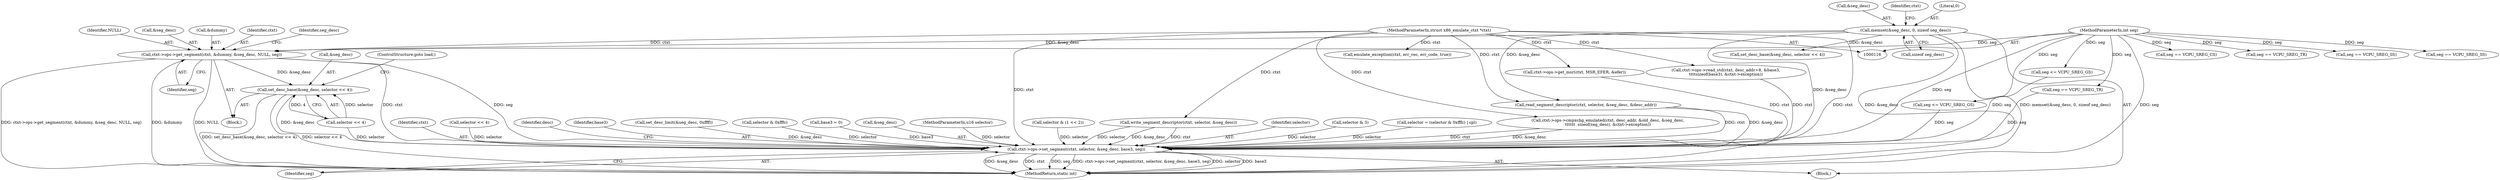 digraph "0_linux_d1442d85cc30ea75f7d399474ca738e0bc96f715@pointer" {
"1000163" [label="(Call,ctxt->ops->get_segment(ctxt, &dummy, &seg_desc, NULL, seg))"];
"1000117" [label="(MethodParameterIn,struct x86_emulate_ctxt *ctxt)"];
"1000150" [label="(Call,memset(&seg_desc, 0, sizeof seg_desc))"];
"1000119" [label="(MethodParameterIn,int seg)"];
"1000171" [label="(Call,set_desc_base(&seg_desc, selector << 4))"];
"1000547" [label="(Call,ctxt->ops->set_segment(ctxt, selector, &seg_desc, base3, seg))"];
"1000388" [label="(Call,ctxt->ops->get_msr(ctxt, MSR_EFER, &efer))"];
"1000569" [label="(MethodReturn,static int)"];
"1000169" [label="(Identifier,NULL)"];
"1000151" [label="(Call,&seg_desc)"];
"1000167" [label="(Call,&seg_desc)"];
"1000172" [label="(Call,&seg_desc)"];
"1000548" [label="(Identifier,ctxt)"];
"1000123" [label="(Block,)"];
"1000117" [label="(MethodParameterIn,struct x86_emulate_ctxt *ctxt)"];
"1000193" [label="(Call,selector << 4)"];
"1000165" [label="(Call,&dummy)"];
"1000564" [label="(Call,emulate_exception(ctxt, err_vec, err_code, true))"];
"1000553" [label="(Identifier,seg)"];
"1000229" [label="(Call,seg == VCPU_SREG_CS)"];
"1000174" [label="(Call,selector << 4)"];
"1000246" [label="(Call,seg == VCPU_SREG_TR)"];
"1000555" [label="(Identifier,desc)"];
"1000552" [label="(Identifier,base3)"];
"1000177" [label="(ControlStructure,goto load;)"];
"1000181" [label="(Call,seg <= VCPU_SREG_GS)"];
"1000196" [label="(Call,set_desc_limit(&seg_desc, 0xffff))"];
"1000234" [label="(Call,seg == VCPU_SREG_SS)"];
"1000547" [label="(Call,ctxt->ops->set_segment(ctxt, selector, &seg_desc, base3, seg))"];
"1000164" [label="(Identifier,ctxt)"];
"1000282" [label="(Call,selector & 0xfffc)"];
"1000163" [label="(Call,ctxt->ops->get_segment(ctxt, &dummy, &seg_desc, NULL, seg))"];
"1000310" [label="(Call,seg == VCPU_SREG_SS)"];
"1000506" [label="(Call,write_segment_descriptor(ctxt, selector, &seg_desc))"];
"1000159" [label="(Identifier,ctxt)"];
"1000147" [label="(Call,base3 = 0)"];
"1000550" [label="(Call,&seg_desc)"];
"1000293" [label="(Call,seg <= VCPU_SREG_GS)"];
"1000170" [label="(Identifier,seg)"];
"1000150" [label="(Call,memset(&seg_desc, 0, sizeof seg_desc))"];
"1000173" [label="(Identifier,seg_desc)"];
"1000118" [label="(MethodParameterIn,u16 selector)"];
"1000256" [label="(Call,selector & (1 << 2))"];
"1000253" [label="(Call,seg == VCPU_SREG_TR)"];
"1000153" [label="(Literal,0)"];
"1000119" [label="(MethodParameterIn,int seg)"];
"1000171" [label="(Call,set_desc_base(&seg_desc, selector << 4))"];
"1000434" [label="(Call,ctxt->ops->cmpxchg_emulated(ctxt, desc_addr, &old_desc, &seg_desc,\n\t\t\t\t\t\t  sizeof(seg_desc), &ctxt->exception))"];
"1000190" [label="(Call,set_desc_base(&seg_desc, selector << 4))"];
"1000549" [label="(Identifier,selector)"];
"1000162" [label="(Block,)"];
"1000223" [label="(Call,selector & 3)"];
"1000398" [label="(Call,selector = (selector & 0xfffc) | cpl)"];
"1000267" [label="(Call,read_segment_descriptor(ctxt, selector, &seg_desc, &desc_addr))"];
"1000154" [label="(Call,sizeof seg_desc)"];
"1000527" [label="(Call,ctxt->ops->read_std(ctxt, desc_addr+8, &base3,\n\t\t\t\tsizeof(base3), &ctxt->exception))"];
"1000163" -> "1000162"  [label="AST: "];
"1000163" -> "1000170"  [label="CFG: "];
"1000164" -> "1000163"  [label="AST: "];
"1000165" -> "1000163"  [label="AST: "];
"1000167" -> "1000163"  [label="AST: "];
"1000169" -> "1000163"  [label="AST: "];
"1000170" -> "1000163"  [label="AST: "];
"1000173" -> "1000163"  [label="CFG: "];
"1000163" -> "1000569"  [label="DDG: NULL"];
"1000163" -> "1000569"  [label="DDG: ctxt->ops->get_segment(ctxt, &dummy, &seg_desc, NULL, seg)"];
"1000163" -> "1000569"  [label="DDG: &dummy"];
"1000117" -> "1000163"  [label="DDG: ctxt"];
"1000150" -> "1000163"  [label="DDG: &seg_desc"];
"1000119" -> "1000163"  [label="DDG: seg"];
"1000163" -> "1000171"  [label="DDG: &seg_desc"];
"1000163" -> "1000547"  [label="DDG: ctxt"];
"1000163" -> "1000547"  [label="DDG: seg"];
"1000117" -> "1000116"  [label="AST: "];
"1000117" -> "1000569"  [label="DDG: ctxt"];
"1000117" -> "1000267"  [label="DDG: ctxt"];
"1000117" -> "1000388"  [label="DDG: ctxt"];
"1000117" -> "1000434"  [label="DDG: ctxt"];
"1000117" -> "1000506"  [label="DDG: ctxt"];
"1000117" -> "1000527"  [label="DDG: ctxt"];
"1000117" -> "1000547"  [label="DDG: ctxt"];
"1000117" -> "1000564"  [label="DDG: ctxt"];
"1000150" -> "1000123"  [label="AST: "];
"1000150" -> "1000154"  [label="CFG: "];
"1000151" -> "1000150"  [label="AST: "];
"1000153" -> "1000150"  [label="AST: "];
"1000154" -> "1000150"  [label="AST: "];
"1000159" -> "1000150"  [label="CFG: "];
"1000150" -> "1000569"  [label="DDG: &seg_desc"];
"1000150" -> "1000569"  [label="DDG: memset(&seg_desc, 0, sizeof seg_desc)"];
"1000150" -> "1000190"  [label="DDG: &seg_desc"];
"1000150" -> "1000267"  [label="DDG: &seg_desc"];
"1000150" -> "1000547"  [label="DDG: &seg_desc"];
"1000119" -> "1000116"  [label="AST: "];
"1000119" -> "1000569"  [label="DDG: seg"];
"1000119" -> "1000181"  [label="DDG: seg"];
"1000119" -> "1000229"  [label="DDG: seg"];
"1000119" -> "1000234"  [label="DDG: seg"];
"1000119" -> "1000246"  [label="DDG: seg"];
"1000119" -> "1000253"  [label="DDG: seg"];
"1000119" -> "1000293"  [label="DDG: seg"];
"1000119" -> "1000310"  [label="DDG: seg"];
"1000119" -> "1000547"  [label="DDG: seg"];
"1000171" -> "1000162"  [label="AST: "];
"1000171" -> "1000174"  [label="CFG: "];
"1000172" -> "1000171"  [label="AST: "];
"1000174" -> "1000171"  [label="AST: "];
"1000177" -> "1000171"  [label="CFG: "];
"1000171" -> "1000569"  [label="DDG: set_desc_base(&seg_desc, selector << 4)"];
"1000171" -> "1000569"  [label="DDG: selector << 4"];
"1000174" -> "1000171"  [label="DDG: selector"];
"1000174" -> "1000171"  [label="DDG: 4"];
"1000171" -> "1000547"  [label="DDG: &seg_desc"];
"1000547" -> "1000123"  [label="AST: "];
"1000547" -> "1000553"  [label="CFG: "];
"1000548" -> "1000547"  [label="AST: "];
"1000549" -> "1000547"  [label="AST: "];
"1000550" -> "1000547"  [label="AST: "];
"1000552" -> "1000547"  [label="AST: "];
"1000553" -> "1000547"  [label="AST: "];
"1000555" -> "1000547"  [label="CFG: "];
"1000547" -> "1000569"  [label="DDG: &seg_desc"];
"1000547" -> "1000569"  [label="DDG: ctxt"];
"1000547" -> "1000569"  [label="DDG: seg"];
"1000547" -> "1000569"  [label="DDG: ctxt->ops->set_segment(ctxt, selector, &seg_desc, base3, seg)"];
"1000547" -> "1000569"  [label="DDG: selector"];
"1000547" -> "1000569"  [label="DDG: base3"];
"1000388" -> "1000547"  [label="DDG: ctxt"];
"1000267" -> "1000547"  [label="DDG: ctxt"];
"1000267" -> "1000547"  [label="DDG: &seg_desc"];
"1000434" -> "1000547"  [label="DDG: ctxt"];
"1000434" -> "1000547"  [label="DDG: &seg_desc"];
"1000506" -> "1000547"  [label="DDG: ctxt"];
"1000506" -> "1000547"  [label="DDG: selector"];
"1000506" -> "1000547"  [label="DDG: &seg_desc"];
"1000527" -> "1000547"  [label="DDG: ctxt"];
"1000193" -> "1000547"  [label="DDG: selector"];
"1000256" -> "1000547"  [label="DDG: selector"];
"1000282" -> "1000547"  [label="DDG: selector"];
"1000223" -> "1000547"  [label="DDG: selector"];
"1000398" -> "1000547"  [label="DDG: selector"];
"1000174" -> "1000547"  [label="DDG: selector"];
"1000118" -> "1000547"  [label="DDG: selector"];
"1000196" -> "1000547"  [label="DDG: &seg_desc"];
"1000147" -> "1000547"  [label="DDG: base3"];
"1000181" -> "1000547"  [label="DDG: seg"];
"1000293" -> "1000547"  [label="DDG: seg"];
"1000253" -> "1000547"  [label="DDG: seg"];
}
